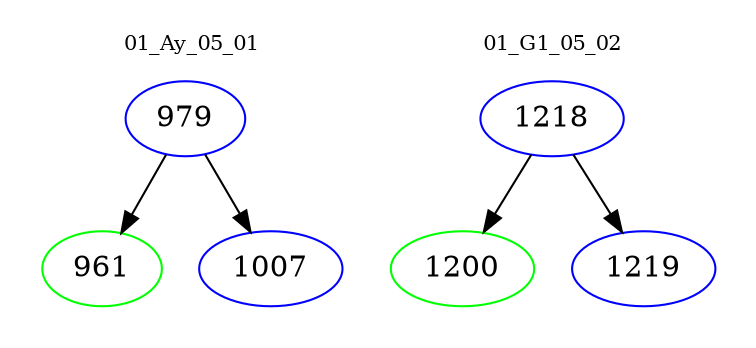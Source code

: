 digraph{
subgraph cluster_0 {
color = white
label = "01_Ay_05_01";
fontsize=10;
T0_979 [label="979", color="blue"]
T0_979 -> T0_961 [color="black"]
T0_961 [label="961", color="green"]
T0_979 -> T0_1007 [color="black"]
T0_1007 [label="1007", color="blue"]
}
subgraph cluster_1 {
color = white
label = "01_G1_05_02";
fontsize=10;
T1_1218 [label="1218", color="blue"]
T1_1218 -> T1_1200 [color="black"]
T1_1200 [label="1200", color="green"]
T1_1218 -> T1_1219 [color="black"]
T1_1219 [label="1219", color="blue"]
}
}
